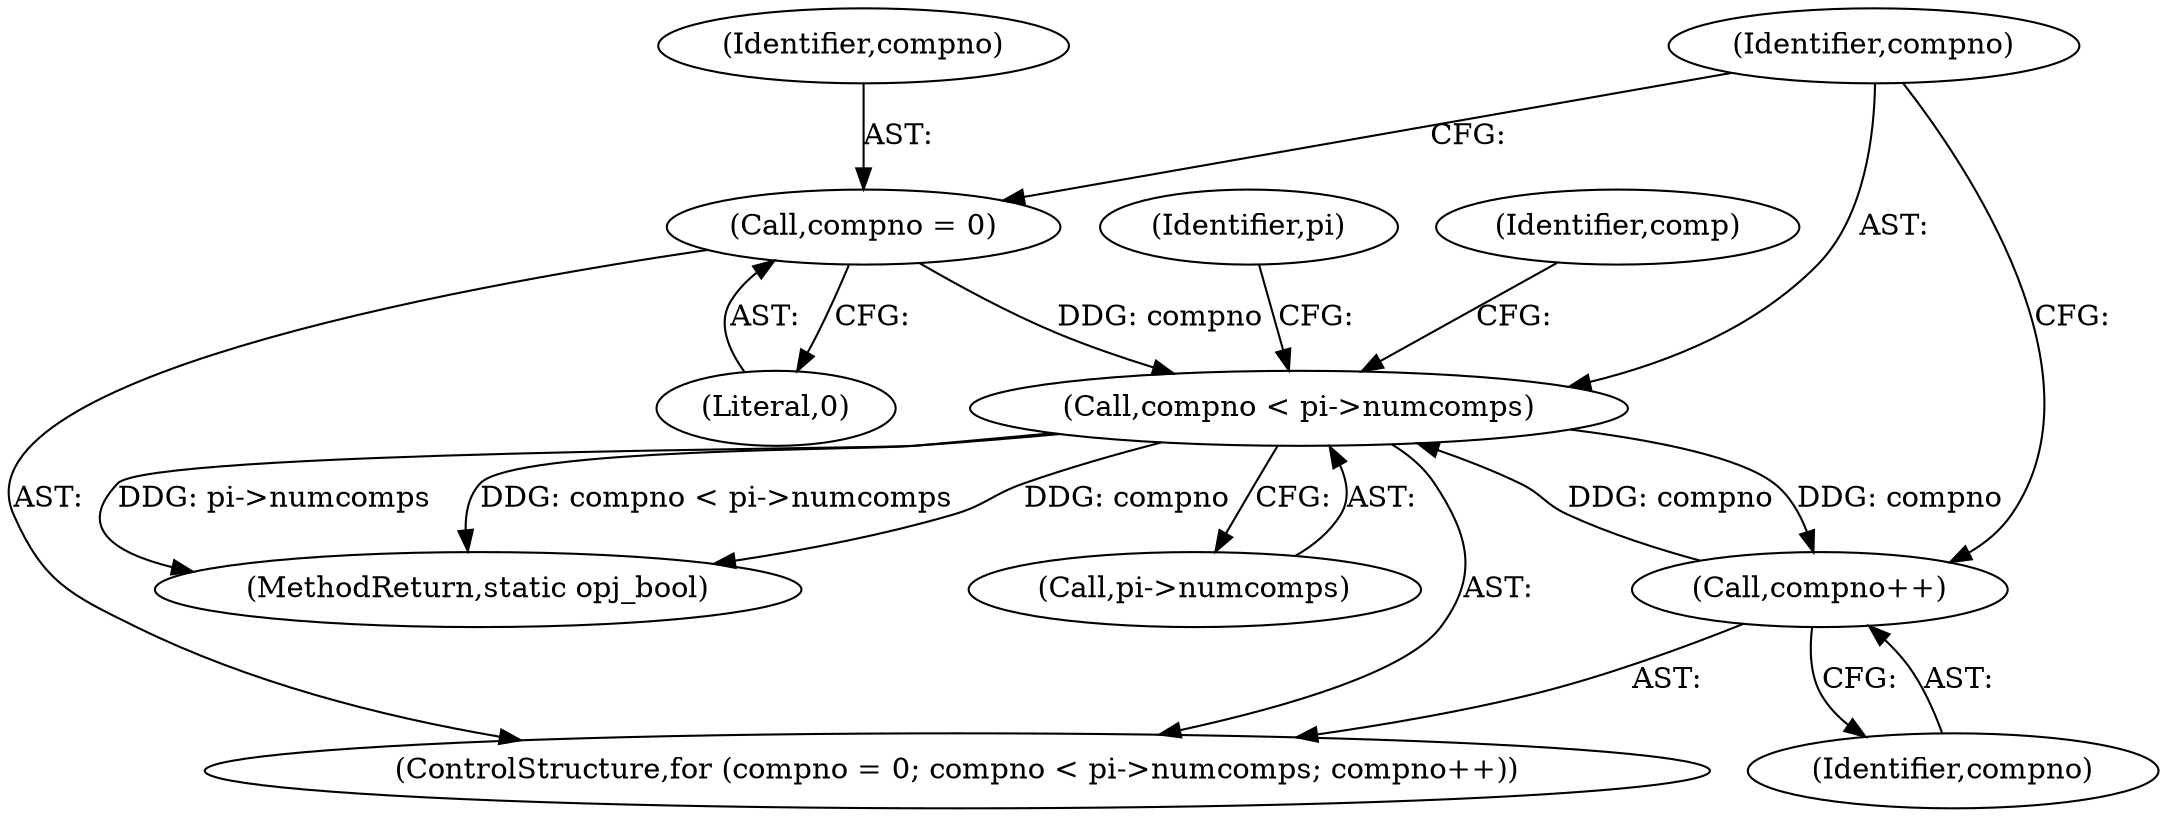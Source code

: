 digraph "0_openjpeg_c277159986c80142180fbe5efb256bbf3bdf3edc_1@pointer" {
"1000157" [label="(Call,compno < pi->numcomps)"];
"1000154" [label="(Call,compno = 0)"];
"1000162" [label="(Call,compno++)"];
"1000157" [label="(Call,compno < pi->numcomps)"];
"1000166" [label="(Identifier,comp)"];
"1000155" [label="(Identifier,compno)"];
"1000154" [label="(Call,compno = 0)"];
"1000153" [label="(ControlStructure,for (compno = 0; compno < pi->numcomps; compno++))"];
"1000158" [label="(Identifier,compno)"];
"1000157" [label="(Call,compno < pi->numcomps)"];
"1000162" [label="(Call,compno++)"];
"1000156" [label="(Literal,0)"];
"1000787" [label="(MethodReturn,static opj_bool)"];
"1000266" [label="(Identifier,pi)"];
"1000163" [label="(Identifier,compno)"];
"1000159" [label="(Call,pi->numcomps)"];
"1000157" -> "1000153"  [label="AST: "];
"1000157" -> "1000159"  [label="CFG: "];
"1000158" -> "1000157"  [label="AST: "];
"1000159" -> "1000157"  [label="AST: "];
"1000166" -> "1000157"  [label="CFG: "];
"1000266" -> "1000157"  [label="CFG: "];
"1000157" -> "1000787"  [label="DDG: pi->numcomps"];
"1000157" -> "1000787"  [label="DDG: compno < pi->numcomps"];
"1000157" -> "1000787"  [label="DDG: compno"];
"1000154" -> "1000157"  [label="DDG: compno"];
"1000162" -> "1000157"  [label="DDG: compno"];
"1000157" -> "1000162"  [label="DDG: compno"];
"1000154" -> "1000153"  [label="AST: "];
"1000154" -> "1000156"  [label="CFG: "];
"1000155" -> "1000154"  [label="AST: "];
"1000156" -> "1000154"  [label="AST: "];
"1000158" -> "1000154"  [label="CFG: "];
"1000162" -> "1000153"  [label="AST: "];
"1000162" -> "1000163"  [label="CFG: "];
"1000163" -> "1000162"  [label="AST: "];
"1000158" -> "1000162"  [label="CFG: "];
}

